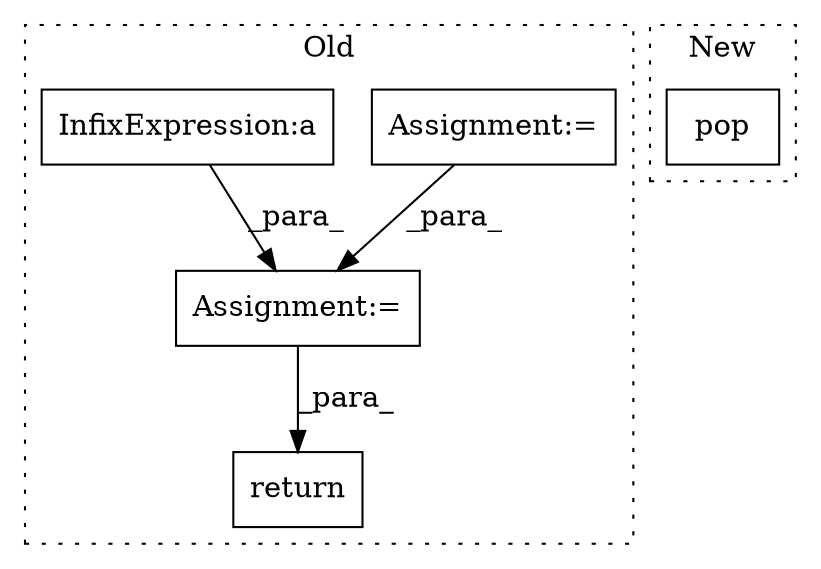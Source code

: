 digraph G {
subgraph cluster0 {
1 [label="return" a="41" s="3547" l="7" shape="box"];
3 [label="Assignment:=" a="7" s="2414" l="1" shape="box"];
4 [label="Assignment:=" a="7" s="3210" l="1" shape="box"];
5 [label="InfixExpression:a" a="27" s="3246" l="3" shape="box"];
label = "Old";
style="dotted";
}
subgraph cluster1 {
2 [label="pop" a="32" s="2793,2810" l="4,1" shape="box"];
label = "New";
style="dotted";
}
3 -> 4 [label="_para_"];
4 -> 1 [label="_para_"];
5 -> 4 [label="_para_"];
}